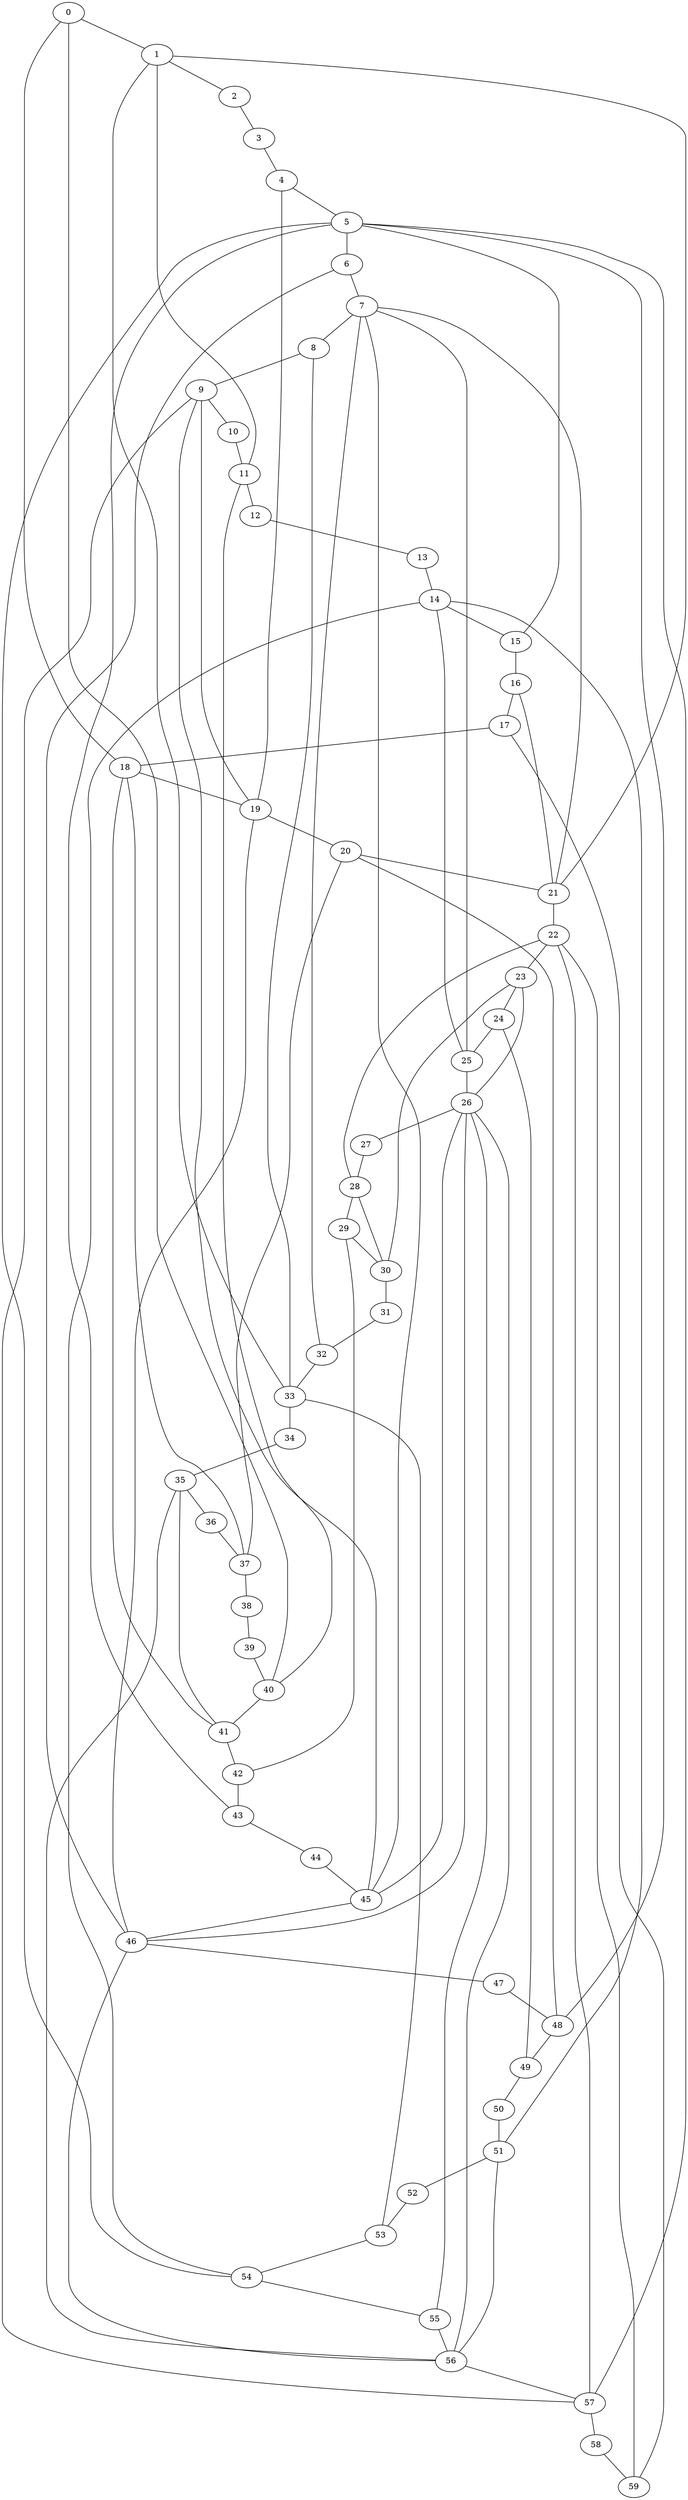 
graph graphname {
    0 -- 1
0 -- 40
0 -- 18
1 -- 2
1 -- 21
1 -- 11
1 -- 33
2 -- 3
3 -- 4
4 -- 5
4 -- 19
5 -- 6
5 -- 57
5 -- 54
5 -- 43
5 -- 48
5 -- 15
6 -- 7
6 -- 46
7 -- 8
7 -- 21
7 -- 25
7 -- 32
7 -- 45
8 -- 9
8 -- 33
9 -- 10
9 -- 45
9 -- 57
9 -- 19
10 -- 11
11 -- 12
11 -- 40
12 -- 13
13 -- 14
14 -- 15
14 -- 51
14 -- 54
14 -- 25
15 -- 16
16 -- 17
16 -- 21
17 -- 18
17 -- 59
18 -- 19
18 -- 37
18 -- 41
19 -- 20
19 -- 46
20 -- 21
20 -- 48
20 -- 37
21 -- 22
22 -- 23
22 -- 57
22 -- 59
22 -- 28
23 -- 24
23 -- 26
23 -- 30
24 -- 25
24 -- 49
25 -- 26
26 -- 27
26 -- 45
26 -- 56
26 -- 46
26 -- 55
27 -- 28
28 -- 29
28 -- 30
29 -- 30
29 -- 42
30 -- 31
31 -- 32
32 -- 33
33 -- 34
33 -- 53
34 -- 35
35 -- 36
35 -- 41
35 -- 56
36 -- 37
37 -- 38
38 -- 39
39 -- 40
40 -- 41
41 -- 42
42 -- 43
43 -- 44
44 -- 45
45 -- 46
46 -- 47
46 -- 56
47 -- 48
48 -- 49
49 -- 50
50 -- 51
51 -- 52
51 -- 56
52 -- 53
53 -- 54
54 -- 55
55 -- 56
56 -- 57
57 -- 58
58 -- 59

}
